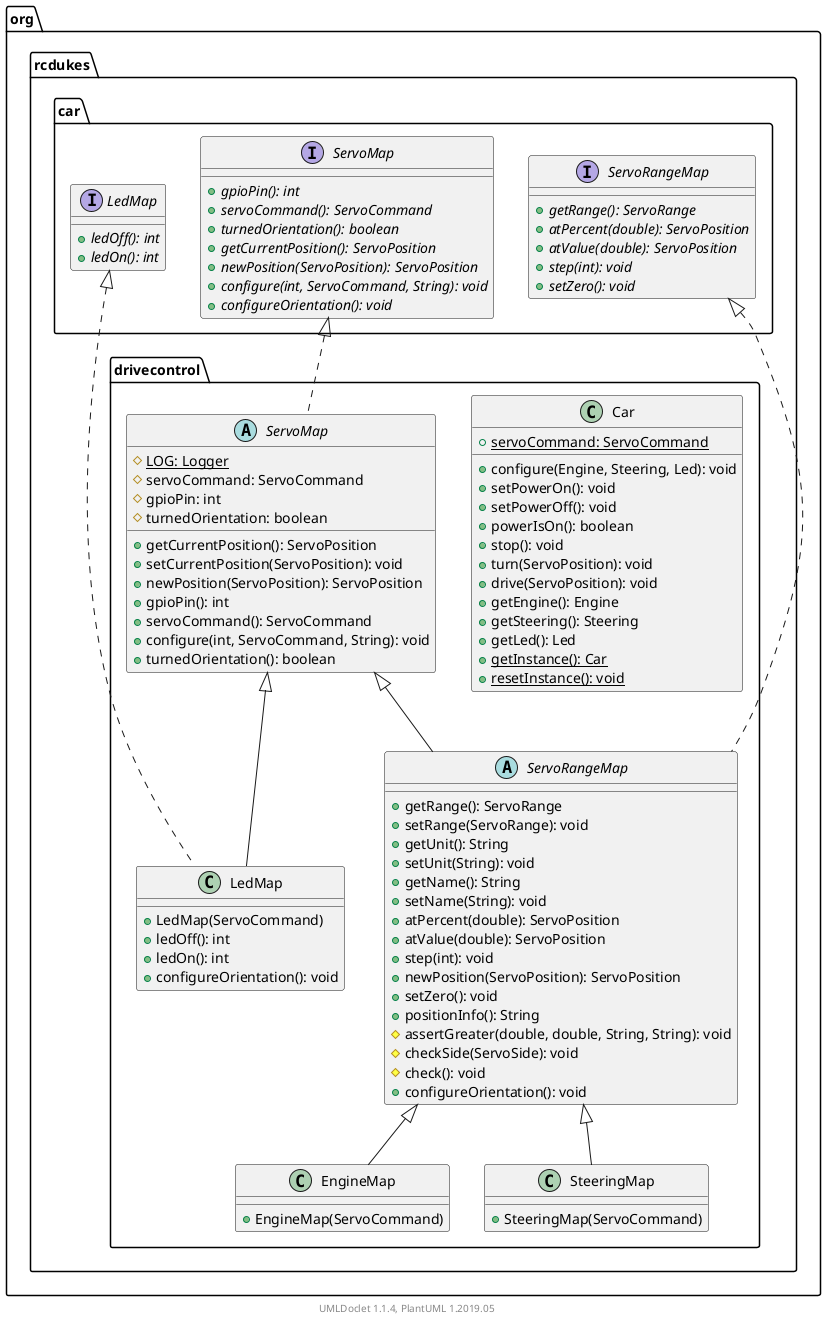 @startuml

    namespace org.rcdukes.drivecontrol {

        class Car [[Car.html]] {
            {static} +servoCommand: ServoCommand
            +configure(Engine, Steering, Led): void
            +setPowerOn(): void
            +setPowerOff(): void
            +powerIsOn(): boolean
            +stop(): void
            +turn(ServoPosition): void
            +drive(ServoPosition): void
            +getEngine(): Engine
            +getSteering(): Steering
            +getLed(): Led
            {static} +getInstance(): Car
            {static} +resetInstance(): void
        }

        class EngineMap [[EngineMap.html]] {
            +EngineMap(ServoCommand)
        }

        class LedMap [[LedMap.html]] {
            +LedMap(ServoCommand)
            +ledOff(): int
            +ledOn(): int
            +configureOrientation(): void
        }

        abstract class ServoMap [[ServoMap.html]] {
            {static} #LOG: Logger
            #servoCommand: ServoCommand
            #gpioPin: int
            #turnedOrientation: boolean
            +getCurrentPosition(): ServoPosition
            +setCurrentPosition(ServoPosition): void
            +newPosition(ServoPosition): ServoPosition
            +gpioPin(): int
            +servoCommand(): ServoCommand
            +configure(int, ServoCommand, String): void
            +turnedOrientation(): boolean
        }

        class SteeringMap [[SteeringMap.html]] {
            +SteeringMap(ServoCommand)
        }

        abstract class ServoRangeMap [[ServoRangeMap.html]] {
            +getRange(): ServoRange
            +setRange(ServoRange): void
            +getUnit(): String
            +setUnit(String): void
            +getName(): String
            +setName(String): void
            +atPercent(double): ServoPosition
            +atValue(double): ServoPosition
            +step(int): void
            +newPosition(ServoPosition): ServoPosition
            +setZero(): void
            +positionInfo(): String
            #assertGreater(double, double, String, String): void
            #checkSide(ServoSide): void
            #check(): void
            +configureOrientation(): void
        }

        ServoRangeMap <|-- EngineMap

        ServoMap <|-- LedMap

        interface org.rcdukes.car.LedMap {
            {abstract} +ledOff(): int
            {abstract} +ledOn(): int
        }
        org.rcdukes.car.LedMap <|.. LedMap

        interface org.rcdukes.car.ServoMap {
            {abstract} +gpioPin(): int
            {abstract} +servoCommand(): ServoCommand
            {abstract} +turnedOrientation(): boolean
            {abstract} +getCurrentPosition(): ServoPosition
            {abstract} +newPosition(ServoPosition): ServoPosition
            {abstract} +configure(int, ServoCommand, String): void
            {abstract} +configureOrientation(): void
        }
        org.rcdukes.car.ServoMap <|.. ServoMap

        ServoRangeMap <|-- SteeringMap

        ServoMap <|-- ServoRangeMap

        interface org.rcdukes.car.ServoRangeMap {
            {abstract} +getRange(): ServoRange
            {abstract} +atPercent(double): ServoPosition
            {abstract} +atValue(double): ServoPosition
            {abstract} +step(int): void
            {abstract} +setZero(): void
        }
        org.rcdukes.car.ServoRangeMap <|.. ServoRangeMap

    }


    center footer UMLDoclet 1.1.4, PlantUML 1.2019.05
@enduml
